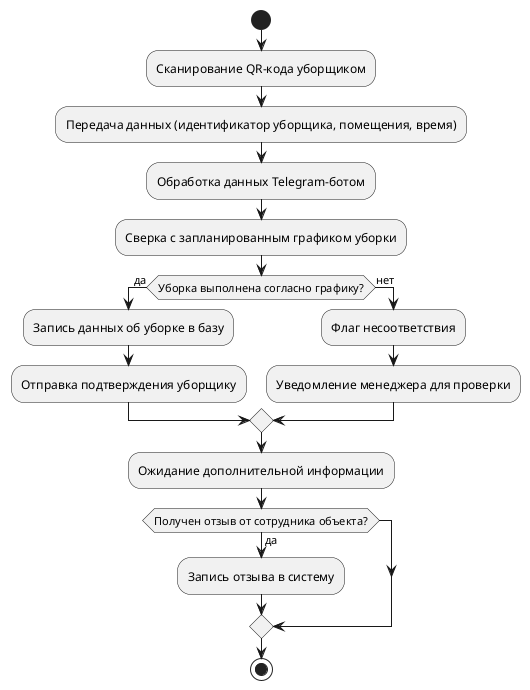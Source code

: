 @startuml
start

:Сканирование QR-кода уборщиком;
:Передача данных (идентификатор уборщика, помещения, время);
:Обработка данных Telegram-ботом;
:Сверка с запланированным графиком уборки;

if (Уборка выполнена согласно графику?) then (да)
  :Запись данных об уборке в базу;
  :Отправка подтверждения уборщику;
else (нет)
  :Флаг несоответствия;
  :Уведомление менеджера для проверки;
endif

:Ожидание дополнительной информации;
if (Получен отзыв от сотрудника объекта?) then (да)
  :Запись отзыва в систему;
endif

stop
@enduml